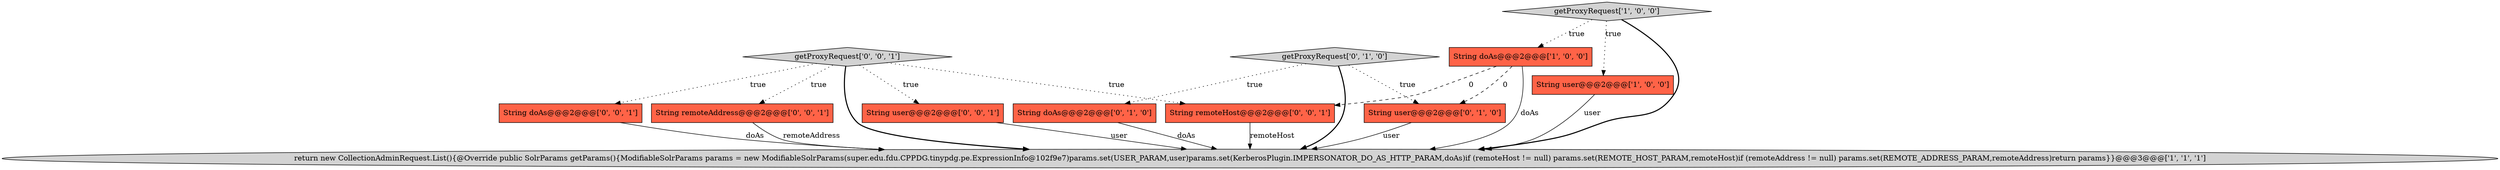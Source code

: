 digraph {
11 [style = filled, label = "String remoteHost@@@2@@@['0', '0', '1']", fillcolor = tomato, shape = box image = "AAA0AAABBB3BBB"];
1 [style = filled, label = "return new CollectionAdminRequest.List(){@Override public SolrParams getParams(){ModifiableSolrParams params = new ModifiableSolrParams(super.edu.fdu.CPPDG.tinypdg.pe.ExpressionInfo@102f9e7)params.set(USER_PARAM,user)params.set(KerberosPlugin.IMPERSONATOR_DO_AS_HTTP_PARAM,doAs)if (remoteHost != null) params.set(REMOTE_HOST_PARAM,remoteHost)if (remoteAddress != null) params.set(REMOTE_ADDRESS_PARAM,remoteAddress)return params}}@@@3@@@['1', '1', '1']", fillcolor = lightgray, shape = ellipse image = "AAA0AAABBB1BBB"];
10 [style = filled, label = "String doAs@@@2@@@['0', '0', '1']", fillcolor = tomato, shape = box image = "AAA0AAABBB3BBB"];
4 [style = filled, label = "String doAs@@@2@@@['0', '1', '0']", fillcolor = tomato, shape = box image = "AAA0AAABBB2BBB"];
9 [style = filled, label = "String user@@@2@@@['0', '0', '1']", fillcolor = tomato, shape = box image = "AAA0AAABBB3BBB"];
0 [style = filled, label = "String user@@@2@@@['1', '0', '0']", fillcolor = tomato, shape = box image = "AAA0AAABBB1BBB"];
7 [style = filled, label = "String remoteAddress@@@2@@@['0', '0', '1']", fillcolor = tomato, shape = box image = "AAA0AAABBB3BBB"];
5 [style = filled, label = "getProxyRequest['0', '1', '0']", fillcolor = lightgray, shape = diamond image = "AAA0AAABBB2BBB"];
8 [style = filled, label = "getProxyRequest['0', '0', '1']", fillcolor = lightgray, shape = diamond image = "AAA0AAABBB3BBB"];
2 [style = filled, label = "String doAs@@@2@@@['1', '0', '0']", fillcolor = tomato, shape = box image = "AAA1AAABBB1BBB"];
3 [style = filled, label = "getProxyRequest['1', '0', '0']", fillcolor = lightgray, shape = diamond image = "AAA0AAABBB1BBB"];
6 [style = filled, label = "String user@@@2@@@['0', '1', '0']", fillcolor = tomato, shape = box image = "AAA1AAABBB2BBB"];
11->1 [style = solid, label="remoteHost"];
3->1 [style = bold, label=""];
5->6 [style = dotted, label="true"];
8->7 [style = dotted, label="true"];
7->1 [style = solid, label="remoteAddress"];
8->10 [style = dotted, label="true"];
0->1 [style = solid, label="user"];
5->4 [style = dotted, label="true"];
4->1 [style = solid, label="doAs"];
8->1 [style = bold, label=""];
5->1 [style = bold, label=""];
9->1 [style = solid, label="user"];
3->0 [style = dotted, label="true"];
2->6 [style = dashed, label="0"];
8->11 [style = dotted, label="true"];
10->1 [style = solid, label="doAs"];
2->11 [style = dashed, label="0"];
8->9 [style = dotted, label="true"];
6->1 [style = solid, label="user"];
2->1 [style = solid, label="doAs"];
3->2 [style = dotted, label="true"];
}
